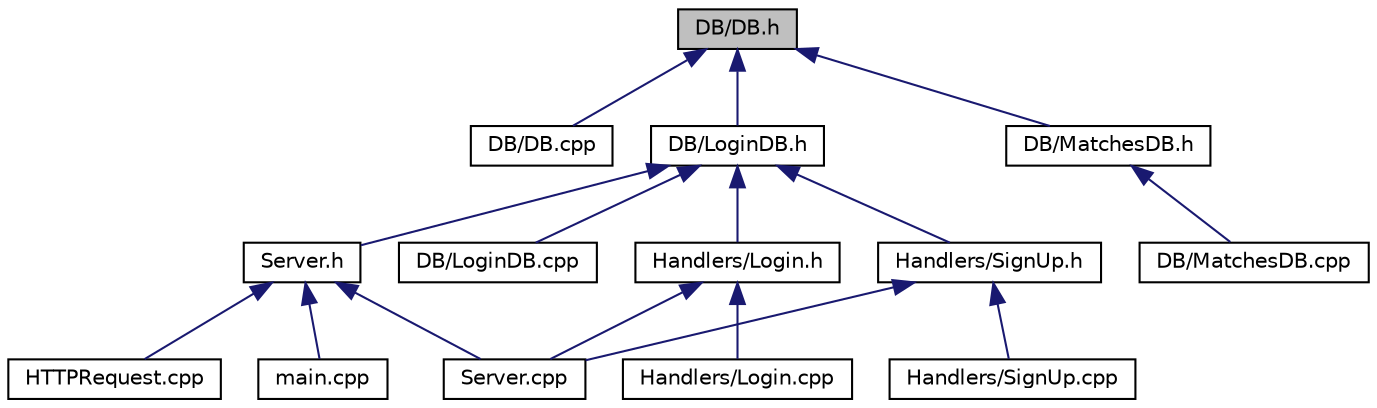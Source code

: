 digraph "DB/DB.h"
{
  edge [fontname="Helvetica",fontsize="10",labelfontname="Helvetica",labelfontsize="10"];
  node [fontname="Helvetica",fontsize="10",shape=record];
  Node1 [label="DB/DB.h",height=0.2,width=0.4,color="black", fillcolor="grey75", style="filled", fontcolor="black"];
  Node1 -> Node2 [dir="back",color="midnightblue",fontsize="10",style="solid"];
  Node2 [label="DB/DB.cpp",height=0.2,width=0.4,color="black", fillcolor="white", style="filled",URL="$_d_b_8cpp.html"];
  Node1 -> Node3 [dir="back",color="midnightblue",fontsize="10",style="solid"];
  Node3 [label="DB/LoginDB.h",height=0.2,width=0.4,color="black", fillcolor="white", style="filled",URL="$_login_d_b_8h.html"];
  Node3 -> Node4 [dir="back",color="midnightblue",fontsize="10",style="solid"];
  Node4 [label="DB/LoginDB.cpp",height=0.2,width=0.4,color="black", fillcolor="white", style="filled",URL="$_login_d_b_8cpp.html"];
  Node3 -> Node5 [dir="back",color="midnightblue",fontsize="10",style="solid"];
  Node5 [label="Handlers/Login.h",height=0.2,width=0.4,color="black", fillcolor="white", style="filled",URL="$_login_8h.html"];
  Node5 -> Node6 [dir="back",color="midnightblue",fontsize="10",style="solid"];
  Node6 [label="Handlers/Login.cpp",height=0.2,width=0.4,color="black", fillcolor="white", style="filled",URL="$_login_8cpp.html"];
  Node5 -> Node7 [dir="back",color="midnightblue",fontsize="10",style="solid"];
  Node7 [label="Server.cpp",height=0.2,width=0.4,color="black", fillcolor="white", style="filled",URL="$_server_8cpp.html"];
  Node3 -> Node8 [dir="back",color="midnightblue",fontsize="10",style="solid"];
  Node8 [label="Handlers/SignUp.h",height=0.2,width=0.4,color="black", fillcolor="white", style="filled",URL="$_sign_up_8h.html"];
  Node8 -> Node9 [dir="back",color="midnightblue",fontsize="10",style="solid"];
  Node9 [label="Handlers/SignUp.cpp",height=0.2,width=0.4,color="black", fillcolor="white", style="filled",URL="$_sign_up_8cpp.html"];
  Node8 -> Node7 [dir="back",color="midnightblue",fontsize="10",style="solid"];
  Node3 -> Node10 [dir="back",color="midnightblue",fontsize="10",style="solid"];
  Node10 [label="Server.h",height=0.2,width=0.4,color="black", fillcolor="white", style="filled",URL="$_server_8h.html"];
  Node10 -> Node11 [dir="back",color="midnightblue",fontsize="10",style="solid"];
  Node11 [label="HTTPRequest.cpp",height=0.2,width=0.4,color="black", fillcolor="white", style="filled",URL="$_h_t_t_p_request_8cpp.html"];
  Node10 -> Node12 [dir="back",color="midnightblue",fontsize="10",style="solid"];
  Node12 [label="main.cpp",height=0.2,width=0.4,color="black", fillcolor="white", style="filled",URL="$main_8cpp.html"];
  Node10 -> Node7 [dir="back",color="midnightblue",fontsize="10",style="solid"];
  Node1 -> Node13 [dir="back",color="midnightblue",fontsize="10",style="solid"];
  Node13 [label="DB/MatchesDB.h",height=0.2,width=0.4,color="black", fillcolor="white", style="filled",URL="$_matches_d_b_8h.html"];
  Node13 -> Node14 [dir="back",color="midnightblue",fontsize="10",style="solid"];
  Node14 [label="DB/MatchesDB.cpp",height=0.2,width=0.4,color="black", fillcolor="white", style="filled",URL="$_matches_d_b_8cpp.html"];
}
